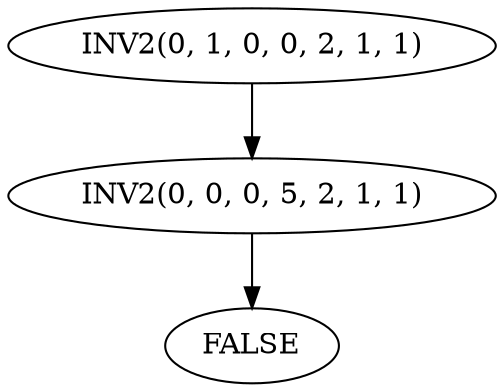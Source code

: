 digraph dag {
0[label="FALSE"];
1->0;
1[label="INV2(0, 0, 0, 5, 2, 1, 1)"];
2->1;
2[label="INV2(0, 1, 0, 0, 2, 1, 1)"];
}
